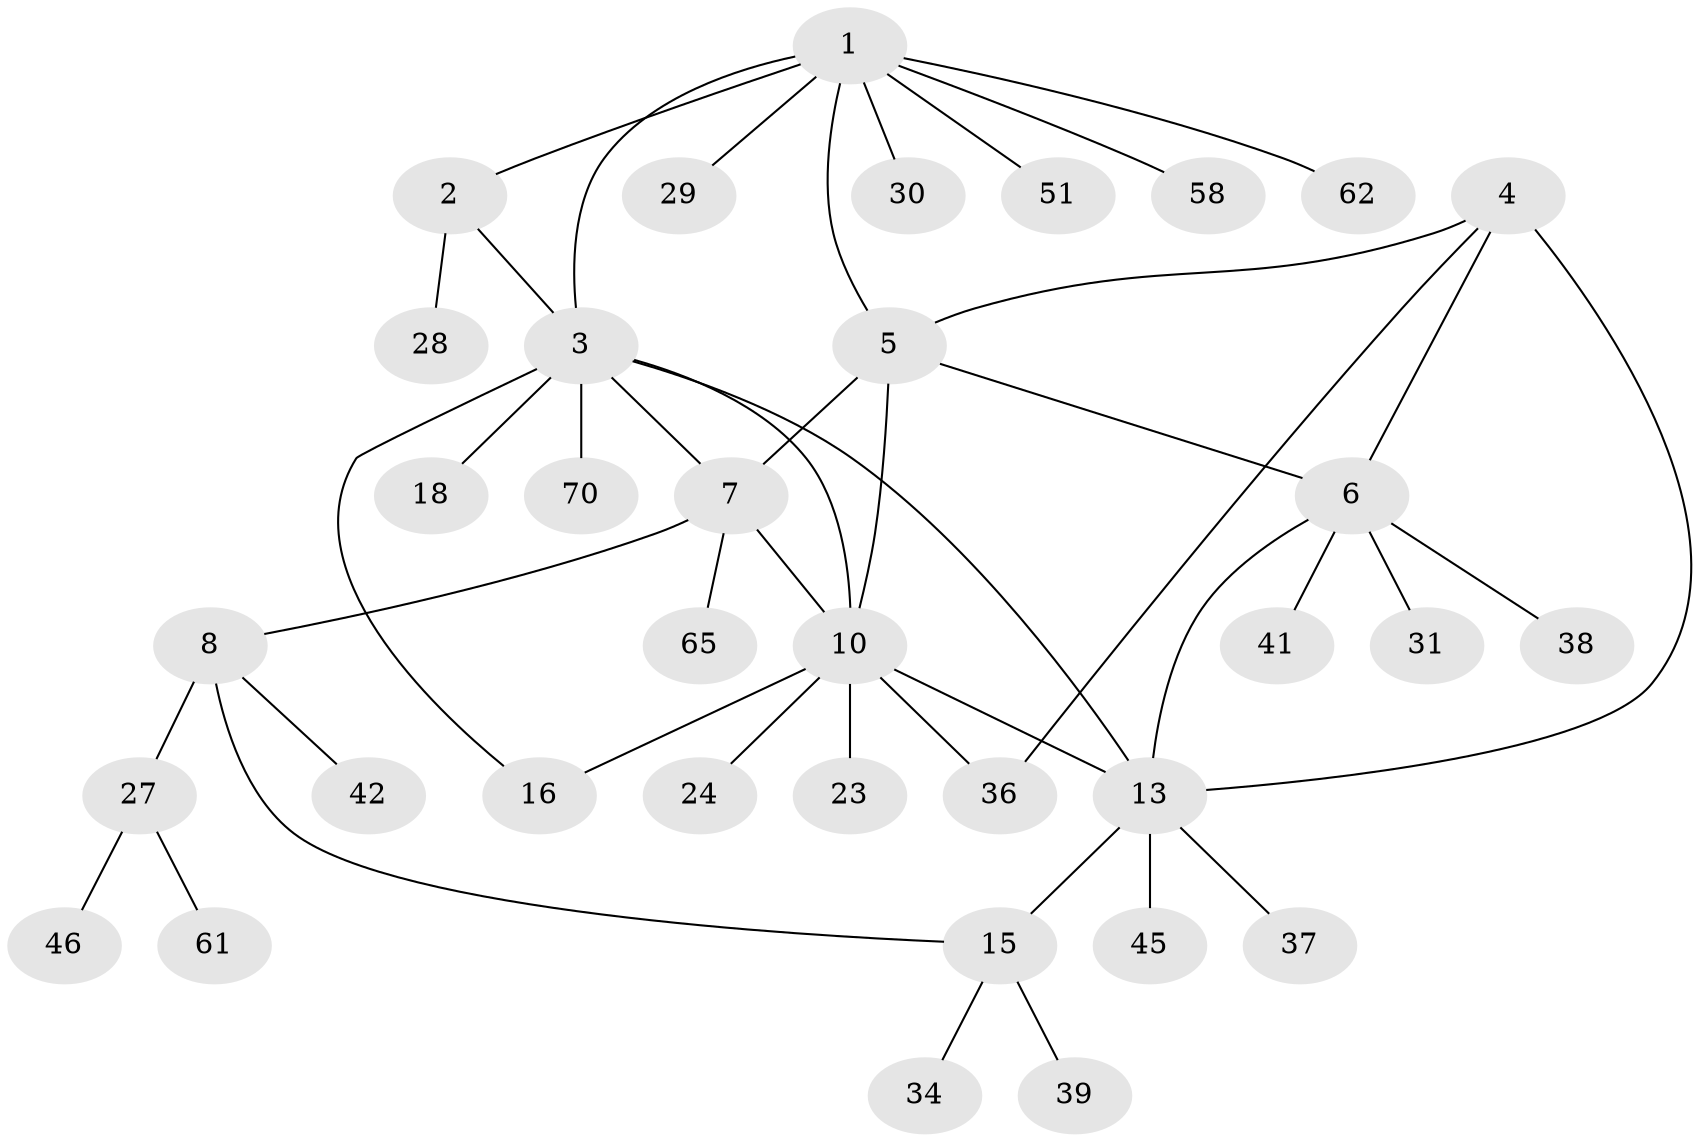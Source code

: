 // original degree distribution, {9: 0.014084507042253521, 3: 0.07042253521126761, 8: 0.014084507042253521, 4: 0.056338028169014086, 5: 0.08450704225352113, 6: 0.028169014084507043, 10: 0.014084507042253521, 7: 0.014084507042253521, 2: 0.15492957746478872, 1: 0.5492957746478874}
// Generated by graph-tools (version 1.1) at 2025/15/03/09/25 04:15:45]
// undirected, 35 vertices, 45 edges
graph export_dot {
graph [start="1"]
  node [color=gray90,style=filled];
  1 [super="+20+22"];
  2;
  3;
  4;
  5;
  6;
  7;
  8 [super="+9+49+66"];
  10 [super="+17+32+44+64+25+19+11"];
  13 [super="+14+35"];
  15;
  16;
  18 [super="+47"];
  23 [super="+60"];
  24;
  27;
  28 [super="+56"];
  29;
  30;
  31 [super="+71+54"];
  34;
  36 [super="+52+43"];
  37;
  38;
  39;
  41;
  42;
  45 [super="+53+50"];
  46 [super="+48"];
  51;
  58;
  61;
  62;
  65;
  70;
  1 -- 2;
  1 -- 3;
  1 -- 5;
  1 -- 29;
  1 -- 30;
  1 -- 58;
  1 -- 62;
  1 -- 51;
  2 -- 3;
  2 -- 28;
  3 -- 7;
  3 -- 16;
  3 -- 18;
  3 -- 70;
  3 -- 13;
  3 -- 10;
  4 -- 5;
  4 -- 6;
  4 -- 36;
  4 -- 13;
  5 -- 6;
  5 -- 7;
  5 -- 10;
  6 -- 31;
  6 -- 38;
  6 -- 41;
  6 -- 13;
  7 -- 8 [weight=2];
  7 -- 65;
  7 -- 10;
  8 -- 27;
  8 -- 42;
  8 -- 15;
  10 -- 16;
  10 -- 23;
  10 -- 36;
  10 -- 24;
  10 -- 13;
  13 -- 15 [weight=2];
  13 -- 37;
  13 -- 45;
  15 -- 34;
  15 -- 39;
  27 -- 46;
  27 -- 61;
}
